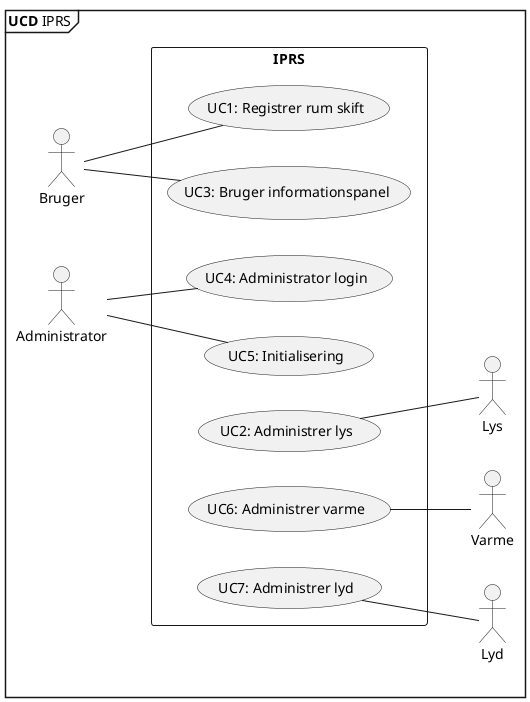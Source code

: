 @startuml Use Case Diagram for IPRS
left to right direction
mainframe **UCD** IPRS
actor Bruger as br
actor Administrator as ad
actor Lys as ls
actor Lyd as ld
actor Varme as va

rectangle IPRS {
   usecase "UC1: Registrer rum skift" as UC1
   usecase "UC3: Bruger informationspanel" as UC3
   usecase "UC4: Administrator login" as UC4
   usecase "UC5: Initialisering" as UC5
   usecase "UC2: Administrer lys" as UC2
   usecase "UC6: Administrer varme" as UC6
   usecase "UC7: Administrer lyd" as UC7  
}

br -- UC3
br -- UC1

ad -- UC4
ad -- UC5

UC2 -- ls
UC7 -- ld
UC6 -- va
@enduml